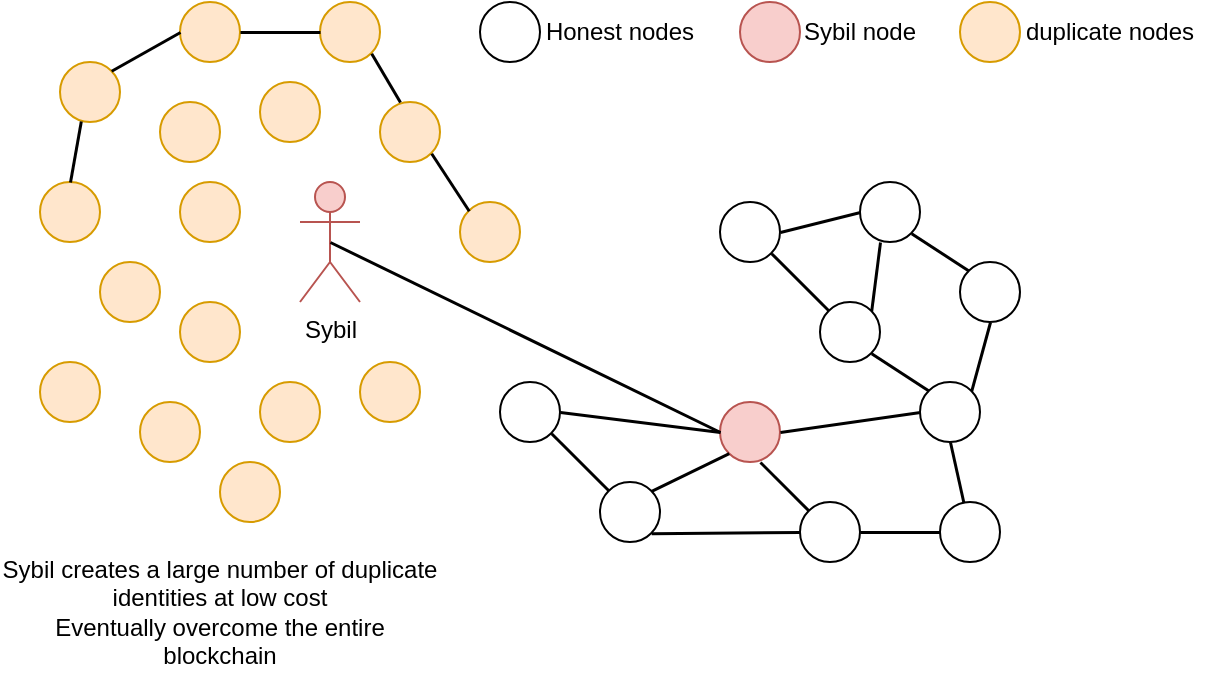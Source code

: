 <mxfile version="20.4.0" type="github">
  <diagram id="ct4PWj1oz_xdW_dxJHrt" name="Page-1">
    <mxGraphModel dx="1689" dy="467" grid="1" gridSize="10" guides="1" tooltips="1" connect="1" arrows="1" fold="1" page="1" pageScale="1" pageWidth="850" pageHeight="1100" math="0" shadow="0">
      <root>
        <mxCell id="0" />
        <mxCell id="1" parent="0" />
        <mxCell id="hxinQ9qNP2bcRwJudDhg-1" value="" style="ellipse;whiteSpace=wrap;html=1;aspect=fixed;" vertex="1" parent="1">
          <mxGeometry x="330" y="270" width="30" height="30" as="geometry" />
        </mxCell>
        <mxCell id="hxinQ9qNP2bcRwJudDhg-2" value="" style="ellipse;whiteSpace=wrap;html=1;aspect=fixed;" vertex="1" parent="1">
          <mxGeometry x="400" y="260" width="30" height="30" as="geometry" />
        </mxCell>
        <mxCell id="hxinQ9qNP2bcRwJudDhg-3" value="" style="ellipse;whiteSpace=wrap;html=1;aspect=fixed;" vertex="1" parent="1">
          <mxGeometry x="380" y="320" width="30" height="30" as="geometry" />
        </mxCell>
        <mxCell id="hxinQ9qNP2bcRwJudDhg-4" value="" style="ellipse;whiteSpace=wrap;html=1;aspect=fixed;" vertex="1" parent="1">
          <mxGeometry x="450" y="300" width="30" height="30" as="geometry" />
        </mxCell>
        <mxCell id="hxinQ9qNP2bcRwJudDhg-5" value="" style="ellipse;whiteSpace=wrap;html=1;aspect=fixed;" vertex="1" parent="1">
          <mxGeometry x="430" y="360" width="30" height="30" as="geometry" />
        </mxCell>
        <mxCell id="hxinQ9qNP2bcRwJudDhg-6" value="" style="ellipse;whiteSpace=wrap;html=1;aspect=fixed;fillColor=#f8cecc;strokeColor=#b85450;" vertex="1" parent="1">
          <mxGeometry x="330" y="370" width="30" height="30" as="geometry" />
        </mxCell>
        <mxCell id="hxinQ9qNP2bcRwJudDhg-7" value="" style="ellipse;whiteSpace=wrap;html=1;aspect=fixed;" vertex="1" parent="1">
          <mxGeometry x="220" y="360" width="30" height="30" as="geometry" />
        </mxCell>
        <mxCell id="hxinQ9qNP2bcRwJudDhg-8" value="" style="ellipse;whiteSpace=wrap;html=1;aspect=fixed;" vertex="1" parent="1">
          <mxGeometry x="270" y="410" width="30" height="30" as="geometry" />
        </mxCell>
        <mxCell id="hxinQ9qNP2bcRwJudDhg-9" value="" style="ellipse;whiteSpace=wrap;html=1;aspect=fixed;" vertex="1" parent="1">
          <mxGeometry x="370" y="420" width="30" height="30" as="geometry" />
        </mxCell>
        <mxCell id="hxinQ9qNP2bcRwJudDhg-10" value="" style="ellipse;whiteSpace=wrap;html=1;aspect=fixed;" vertex="1" parent="1">
          <mxGeometry x="440" y="420" width="30" height="30" as="geometry" />
        </mxCell>
        <mxCell id="hxinQ9qNP2bcRwJudDhg-11" value="Sybil" style="shape=umlActor;verticalLabelPosition=bottom;verticalAlign=top;html=1;outlineConnect=0;fillColor=#f8cecc;strokeColor=#b85450;" vertex="1" parent="1">
          <mxGeometry x="120" y="260" width="30" height="60" as="geometry" />
        </mxCell>
        <mxCell id="hxinQ9qNP2bcRwJudDhg-13" value="" style="endArrow=none;html=1;rounded=0;strokeWidth=1.5;entryX=0;entryY=0.5;entryDx=0;entryDy=0;exitX=0.5;exitY=0.5;exitDx=0;exitDy=0;exitPerimeter=0;" edge="1" parent="1" source="hxinQ9qNP2bcRwJudDhg-11" target="hxinQ9qNP2bcRwJudDhg-6">
          <mxGeometry width="50" height="50" relative="1" as="geometry">
            <mxPoint x="160" y="290" as="sourcePoint" />
            <mxPoint x="450" y="380" as="targetPoint" />
          </mxGeometry>
        </mxCell>
        <mxCell id="hxinQ9qNP2bcRwJudDhg-14" value="" style="endArrow=none;html=1;rounded=0;strokeWidth=1.5;exitX=0;exitY=0;exitDx=0;exitDy=0;entryX=1;entryY=1;entryDx=0;entryDy=0;" edge="1" parent="1" source="hxinQ9qNP2bcRwJudDhg-3" target="hxinQ9qNP2bcRwJudDhg-1">
          <mxGeometry width="50" height="50" relative="1" as="geometry">
            <mxPoint x="115" y="440" as="sourcePoint" />
            <mxPoint x="340" y="395" as="targetPoint" />
          </mxGeometry>
        </mxCell>
        <mxCell id="hxinQ9qNP2bcRwJudDhg-15" value="" style="endArrow=none;html=1;rounded=0;strokeWidth=1.5;exitX=0;exitY=0.5;exitDx=0;exitDy=0;entryX=1;entryY=0.5;entryDx=0;entryDy=0;" edge="1" parent="1" source="hxinQ9qNP2bcRwJudDhg-2" target="hxinQ9qNP2bcRwJudDhg-1">
          <mxGeometry width="50" height="50" relative="1" as="geometry">
            <mxPoint x="394.393" y="334.393" as="sourcePoint" />
            <mxPoint x="365.607" y="305.607" as="targetPoint" />
          </mxGeometry>
        </mxCell>
        <mxCell id="hxinQ9qNP2bcRwJudDhg-17" value="" style="endArrow=none;html=1;rounded=0;strokeWidth=1.5;entryX=1;entryY=0;entryDx=0;entryDy=0;" edge="1" parent="1" target="hxinQ9qNP2bcRwJudDhg-3">
          <mxGeometry width="50" height="50" relative="1" as="geometry">
            <mxPoint x="410" y="290" as="sourcePoint" />
            <mxPoint x="370" y="295" as="targetPoint" />
          </mxGeometry>
        </mxCell>
        <mxCell id="hxinQ9qNP2bcRwJudDhg-18" value="" style="endArrow=none;html=1;rounded=0;strokeWidth=1.5;entryX=0;entryY=0;entryDx=0;entryDy=0;exitX=1;exitY=1;exitDx=0;exitDy=0;" edge="1" parent="1" source="hxinQ9qNP2bcRwJudDhg-2" target="hxinQ9qNP2bcRwJudDhg-4">
          <mxGeometry width="50" height="50" relative="1" as="geometry">
            <mxPoint x="420" y="300" as="sourcePoint" />
            <mxPoint x="415.607" y="334.393" as="targetPoint" />
          </mxGeometry>
        </mxCell>
        <mxCell id="hxinQ9qNP2bcRwJudDhg-19" value="" style="endArrow=none;html=1;rounded=0;strokeWidth=1.5;entryX=1;entryY=1;entryDx=0;entryDy=0;exitX=0;exitY=0;exitDx=0;exitDy=0;" edge="1" parent="1" source="hxinQ9qNP2bcRwJudDhg-5" target="hxinQ9qNP2bcRwJudDhg-3">
          <mxGeometry width="50" height="50" relative="1" as="geometry">
            <mxPoint x="420" y="300" as="sourcePoint" />
            <mxPoint x="415.607" y="334.393" as="targetPoint" />
          </mxGeometry>
        </mxCell>
        <mxCell id="hxinQ9qNP2bcRwJudDhg-20" value="" style="endArrow=none;html=1;rounded=0;strokeWidth=1.5;entryX=0.5;entryY=1;entryDx=0;entryDy=0;exitX=1;exitY=0;exitDx=0;exitDy=0;" edge="1" parent="1" source="hxinQ9qNP2bcRwJudDhg-5" target="hxinQ9qNP2bcRwJudDhg-4">
          <mxGeometry width="50" height="50" relative="1" as="geometry">
            <mxPoint x="435.607" y="295.607" as="sourcePoint" />
            <mxPoint x="464.393" y="314.393" as="targetPoint" />
          </mxGeometry>
        </mxCell>
        <mxCell id="hxinQ9qNP2bcRwJudDhg-21" value="" style="endArrow=none;html=1;rounded=0;strokeWidth=1.5;exitX=0.5;exitY=1;exitDx=0;exitDy=0;" edge="1" parent="1" source="hxinQ9qNP2bcRwJudDhg-5" target="hxinQ9qNP2bcRwJudDhg-10">
          <mxGeometry width="50" height="50" relative="1" as="geometry">
            <mxPoint x="465.607" y="374.393" as="sourcePoint" />
            <mxPoint x="475" y="340" as="targetPoint" />
          </mxGeometry>
        </mxCell>
        <mxCell id="hxinQ9qNP2bcRwJudDhg-22" value="" style="endArrow=none;html=1;rounded=0;strokeWidth=1.5;exitX=0;exitY=0.5;exitDx=0;exitDy=0;entryX=1;entryY=0.5;entryDx=0;entryDy=0;" edge="1" parent="1" source="hxinQ9qNP2bcRwJudDhg-10" target="hxinQ9qNP2bcRwJudDhg-9">
          <mxGeometry width="50" height="50" relative="1" as="geometry">
            <mxPoint x="455" y="400" as="sourcePoint" />
            <mxPoint x="461.746" y="430.357" as="targetPoint" />
          </mxGeometry>
        </mxCell>
        <mxCell id="hxinQ9qNP2bcRwJudDhg-23" value="" style="endArrow=none;html=1;rounded=0;strokeWidth=1.5;exitX=0;exitY=0.5;exitDx=0;exitDy=0;entryX=1;entryY=0.5;entryDx=0;entryDy=0;" edge="1" parent="1" source="hxinQ9qNP2bcRwJudDhg-5" target="hxinQ9qNP2bcRwJudDhg-6">
          <mxGeometry width="50" height="50" relative="1" as="geometry">
            <mxPoint x="450" y="445" as="sourcePoint" />
            <mxPoint x="410" y="445" as="targetPoint" />
          </mxGeometry>
        </mxCell>
        <mxCell id="hxinQ9qNP2bcRwJudDhg-24" value="" style="endArrow=none;html=1;rounded=0;strokeWidth=1.5;exitX=0;exitY=0;exitDx=0;exitDy=0;" edge="1" parent="1" source="hxinQ9qNP2bcRwJudDhg-9">
          <mxGeometry width="50" height="50" relative="1" as="geometry">
            <mxPoint x="440" y="385" as="sourcePoint" />
            <mxPoint x="350" y="400" as="targetPoint" />
          </mxGeometry>
        </mxCell>
        <mxCell id="hxinQ9qNP2bcRwJudDhg-25" value="" style="endArrow=none;html=1;rounded=0;strokeWidth=1.5;exitX=0;exitY=0.5;exitDx=0;exitDy=0;entryX=1;entryY=1;entryDx=0;entryDy=0;" edge="1" parent="1" source="hxinQ9qNP2bcRwJudDhg-9" target="hxinQ9qNP2bcRwJudDhg-8">
          <mxGeometry width="50" height="50" relative="1" as="geometry">
            <mxPoint x="384.393" y="434.393" as="sourcePoint" />
            <mxPoint x="360" y="410" as="targetPoint" />
          </mxGeometry>
        </mxCell>
        <mxCell id="hxinQ9qNP2bcRwJudDhg-26" value="" style="endArrow=none;html=1;rounded=0;strokeWidth=1.5;exitX=0;exitY=0;exitDx=0;exitDy=0;entryX=1;entryY=1;entryDx=0;entryDy=0;" edge="1" parent="1" source="hxinQ9qNP2bcRwJudDhg-8" target="hxinQ9qNP2bcRwJudDhg-7">
          <mxGeometry width="50" height="50" relative="1" as="geometry">
            <mxPoint x="380" y="445" as="sourcePoint" />
            <mxPoint x="305.607" y="445.607" as="targetPoint" />
          </mxGeometry>
        </mxCell>
        <mxCell id="hxinQ9qNP2bcRwJudDhg-27" value="" style="endArrow=none;html=1;rounded=0;strokeWidth=1.5;exitX=0;exitY=0.5;exitDx=0;exitDy=0;entryX=1;entryY=0.5;entryDx=0;entryDy=0;" edge="1" parent="1" source="hxinQ9qNP2bcRwJudDhg-6" target="hxinQ9qNP2bcRwJudDhg-7">
          <mxGeometry width="50" height="50" relative="1" as="geometry">
            <mxPoint x="284.393" y="424.393" as="sourcePoint" />
            <mxPoint x="255.607" y="395.607" as="targetPoint" />
          </mxGeometry>
        </mxCell>
        <mxCell id="hxinQ9qNP2bcRwJudDhg-28" value="" style="endArrow=none;html=1;rounded=0;strokeWidth=1.5;exitX=1;exitY=0;exitDx=0;exitDy=0;entryX=0;entryY=1;entryDx=0;entryDy=0;" edge="1" parent="1" source="hxinQ9qNP2bcRwJudDhg-8" target="hxinQ9qNP2bcRwJudDhg-6">
          <mxGeometry width="50" height="50" relative="1" as="geometry">
            <mxPoint x="384.393" y="434.393" as="sourcePoint" />
            <mxPoint x="360" y="410" as="targetPoint" />
          </mxGeometry>
        </mxCell>
        <mxCell id="hxinQ9qNP2bcRwJudDhg-29" value="" style="ellipse;whiteSpace=wrap;html=1;aspect=fixed;" vertex="1" parent="1">
          <mxGeometry x="210" y="170" width="30" height="30" as="geometry" />
        </mxCell>
        <mxCell id="hxinQ9qNP2bcRwJudDhg-30" value="Honest nodes" style="text;html=1;strokeColor=none;fillColor=none;align=center;verticalAlign=middle;whiteSpace=wrap;rounded=0;" vertex="1" parent="1">
          <mxGeometry x="230" y="175" width="100" height="20" as="geometry" />
        </mxCell>
        <mxCell id="hxinQ9qNP2bcRwJudDhg-31" value="" style="ellipse;whiteSpace=wrap;html=1;aspect=fixed;fillColor=#ffe6cc;strokeColor=#d79b00;" vertex="1" parent="1">
          <mxGeometry x="40" y="370" width="30" height="30" as="geometry" />
        </mxCell>
        <mxCell id="hxinQ9qNP2bcRwJudDhg-32" value="" style="ellipse;whiteSpace=wrap;html=1;aspect=fixed;fillColor=#ffe6cc;strokeColor=#d79b00;" vertex="1" parent="1">
          <mxGeometry x="60" y="320" width="30" height="30" as="geometry" />
        </mxCell>
        <mxCell id="hxinQ9qNP2bcRwJudDhg-33" value="" style="ellipse;whiteSpace=wrap;html=1;aspect=fixed;fillColor=#ffe6cc;strokeColor=#d79b00;" vertex="1" parent="1">
          <mxGeometry x="100" y="360" width="30" height="30" as="geometry" />
        </mxCell>
        <mxCell id="hxinQ9qNP2bcRwJudDhg-34" value="" style="ellipse;whiteSpace=wrap;html=1;aspect=fixed;fillColor=#ffe6cc;strokeColor=#d79b00;" vertex="1" parent="1">
          <mxGeometry x="60" y="260" width="30" height="30" as="geometry" />
        </mxCell>
        <mxCell id="hxinQ9qNP2bcRwJudDhg-35" value="" style="ellipse;whiteSpace=wrap;html=1;aspect=fixed;fillColor=#ffe6cc;strokeColor=#d79b00;" vertex="1" parent="1">
          <mxGeometry x="200" y="270" width="30" height="30" as="geometry" />
        </mxCell>
        <mxCell id="hxinQ9qNP2bcRwJudDhg-36" value="" style="ellipse;whiteSpace=wrap;html=1;aspect=fixed;fillColor=#ffe6cc;strokeColor=#d79b00;" vertex="1" parent="1">
          <mxGeometry x="100" y="210" width="30" height="30" as="geometry" />
        </mxCell>
        <mxCell id="hxinQ9qNP2bcRwJudDhg-37" value="" style="ellipse;whiteSpace=wrap;html=1;aspect=fixed;fillColor=#ffe6cc;strokeColor=#d79b00;" vertex="1" parent="1">
          <mxGeometry x="160" y="220" width="30" height="30" as="geometry" />
        </mxCell>
        <mxCell id="hxinQ9qNP2bcRwJudDhg-38" value="" style="ellipse;whiteSpace=wrap;html=1;aspect=fixed;fillColor=#ffe6cc;strokeColor=#d79b00;" vertex="1" parent="1">
          <mxGeometry x="150" y="350" width="30" height="30" as="geometry" />
        </mxCell>
        <mxCell id="hxinQ9qNP2bcRwJudDhg-39" value="" style="ellipse;whiteSpace=wrap;html=1;aspect=fixed;fillColor=#ffe6cc;strokeColor=#d79b00;" vertex="1" parent="1">
          <mxGeometry x="20" y="300" width="30" height="30" as="geometry" />
        </mxCell>
        <mxCell id="hxinQ9qNP2bcRwJudDhg-40" value="" style="ellipse;whiteSpace=wrap;html=1;aspect=fixed;fillColor=#ffe6cc;strokeColor=#d79b00;" vertex="1" parent="1">
          <mxGeometry x="50" y="220" width="30" height="30" as="geometry" />
        </mxCell>
        <mxCell id="hxinQ9qNP2bcRwJudDhg-41" value="" style="ellipse;whiteSpace=wrap;html=1;aspect=fixed;fillColor=#ffe6cc;strokeColor=#d79b00;" vertex="1" parent="1">
          <mxGeometry x="-10" y="260" width="30" height="30" as="geometry" />
        </mxCell>
        <mxCell id="hxinQ9qNP2bcRwJudDhg-42" value="" style="ellipse;whiteSpace=wrap;html=1;aspect=fixed;fillColor=#ffe6cc;strokeColor=#d79b00;" vertex="1" parent="1">
          <mxGeometry x="-10" y="350" width="30" height="30" as="geometry" />
        </mxCell>
        <mxCell id="hxinQ9qNP2bcRwJudDhg-43" value="" style="ellipse;whiteSpace=wrap;html=1;aspect=fixed;fillColor=#ffe6cc;strokeColor=#d79b00;" vertex="1" parent="1">
          <mxGeometry y="200" width="30" height="30" as="geometry" />
        </mxCell>
        <mxCell id="hxinQ9qNP2bcRwJudDhg-44" value="" style="ellipse;whiteSpace=wrap;html=1;aspect=fixed;fillColor=#ffe6cc;strokeColor=#d79b00;" vertex="1" parent="1">
          <mxGeometry x="60" y="170" width="30" height="30" as="geometry" />
        </mxCell>
        <mxCell id="hxinQ9qNP2bcRwJudDhg-45" value="" style="ellipse;whiteSpace=wrap;html=1;aspect=fixed;fillColor=#ffe6cc;strokeColor=#d79b00;" vertex="1" parent="1">
          <mxGeometry x="130" y="170" width="30" height="30" as="geometry" />
        </mxCell>
        <mxCell id="hxinQ9qNP2bcRwJudDhg-46" value="" style="ellipse;whiteSpace=wrap;html=1;aspect=fixed;fillColor=#ffe6cc;strokeColor=#d79b00;" vertex="1" parent="1">
          <mxGeometry x="80" y="400" width="30" height="30" as="geometry" />
        </mxCell>
        <mxCell id="hxinQ9qNP2bcRwJudDhg-47" value="" style="ellipse;whiteSpace=wrap;html=1;aspect=fixed;fillColor=#f8cecc;strokeColor=#b85450;" vertex="1" parent="1">
          <mxGeometry x="340" y="170" width="30" height="30" as="geometry" />
        </mxCell>
        <mxCell id="hxinQ9qNP2bcRwJudDhg-48" value="Sybil node" style="text;html=1;strokeColor=none;fillColor=none;align=center;verticalAlign=middle;whiteSpace=wrap;rounded=0;" vertex="1" parent="1">
          <mxGeometry x="350" y="175" width="100" height="20" as="geometry" />
        </mxCell>
        <mxCell id="hxinQ9qNP2bcRwJudDhg-49" value="" style="ellipse;whiteSpace=wrap;html=1;aspect=fixed;fillColor=#ffe6cc;strokeColor=#d79b00;" vertex="1" parent="1">
          <mxGeometry x="450" y="170" width="30" height="30" as="geometry" />
        </mxCell>
        <mxCell id="hxinQ9qNP2bcRwJudDhg-51" value="&lt;div&gt;Sybil creates a large number of duplicate identities at low cost&lt;/div&gt;&lt;div&gt;Eventually overcome the entire blockchain&lt;/div&gt;" style="text;html=1;strokeColor=none;fillColor=none;align=center;verticalAlign=middle;whiteSpace=wrap;rounded=0;" vertex="1" parent="1">
          <mxGeometry x="-30" y="440" width="220" height="70" as="geometry" />
        </mxCell>
        <mxCell id="hxinQ9qNP2bcRwJudDhg-52" value="duplicate nodes" style="text;html=1;strokeColor=none;fillColor=none;align=center;verticalAlign=middle;whiteSpace=wrap;rounded=0;" vertex="1" parent="1">
          <mxGeometry x="470" y="170" width="110" height="30" as="geometry" />
        </mxCell>
        <mxCell id="hxinQ9qNP2bcRwJudDhg-53" value="" style="endArrow=none;html=1;rounded=0;strokeWidth=1.5;exitX=1;exitY=1;exitDx=0;exitDy=0;entryX=0;entryY=0;entryDx=0;entryDy=0;" edge="1" parent="1" source="hxinQ9qNP2bcRwJudDhg-37" target="hxinQ9qNP2bcRwJudDhg-35">
          <mxGeometry width="50" height="50" relative="1" as="geometry">
            <mxPoint x="258.783" y="304.393" as="sourcePoint" />
            <mxPoint x="229.997" y="275.607" as="targetPoint" />
          </mxGeometry>
        </mxCell>
        <mxCell id="hxinQ9qNP2bcRwJudDhg-54" value="" style="endArrow=none;html=1;rounded=0;strokeWidth=1.5;exitX=1;exitY=1;exitDx=0;exitDy=0;" edge="1" parent="1" source="hxinQ9qNP2bcRwJudDhg-45">
          <mxGeometry width="50" height="50" relative="1" as="geometry">
            <mxPoint x="185.607" y="255.607" as="sourcePoint" />
            <mxPoint x="170" y="220" as="targetPoint" />
          </mxGeometry>
        </mxCell>
        <mxCell id="hxinQ9qNP2bcRwJudDhg-55" value="" style="endArrow=none;html=1;rounded=0;strokeWidth=1.5;exitX=1;exitY=0.5;exitDx=0;exitDy=0;entryX=0;entryY=0.5;entryDx=0;entryDy=0;" edge="1" parent="1" source="hxinQ9qNP2bcRwJudDhg-44" target="hxinQ9qNP2bcRwJudDhg-45">
          <mxGeometry width="50" height="50" relative="1" as="geometry">
            <mxPoint x="165.607" y="205.607" as="sourcePoint" />
            <mxPoint x="180" y="230.0" as="targetPoint" />
          </mxGeometry>
        </mxCell>
        <mxCell id="hxinQ9qNP2bcRwJudDhg-56" value="" style="endArrow=none;html=1;rounded=0;strokeWidth=1.5;exitX=1;exitY=0;exitDx=0;exitDy=0;entryX=0;entryY=0.5;entryDx=0;entryDy=0;" edge="1" parent="1" source="hxinQ9qNP2bcRwJudDhg-43" target="hxinQ9qNP2bcRwJudDhg-44">
          <mxGeometry width="50" height="50" relative="1" as="geometry">
            <mxPoint x="100.0" y="195.0" as="sourcePoint" />
            <mxPoint x="140" y="195.0" as="targetPoint" />
          </mxGeometry>
        </mxCell>
        <mxCell id="hxinQ9qNP2bcRwJudDhg-57" value="" style="endArrow=none;html=1;rounded=0;strokeWidth=1.5;exitX=0.5;exitY=0;exitDx=0;exitDy=0;entryX=0.347;entryY=0.982;entryDx=0;entryDy=0;entryPerimeter=0;" edge="1" parent="1" source="hxinQ9qNP2bcRwJudDhg-41" target="hxinQ9qNP2bcRwJudDhg-43">
          <mxGeometry width="50" height="50" relative="1" as="geometry">
            <mxPoint x="35.607" y="214.393" as="sourcePoint" />
            <mxPoint x="70.0" y="195.0" as="targetPoint" />
          </mxGeometry>
        </mxCell>
      </root>
    </mxGraphModel>
  </diagram>
</mxfile>
